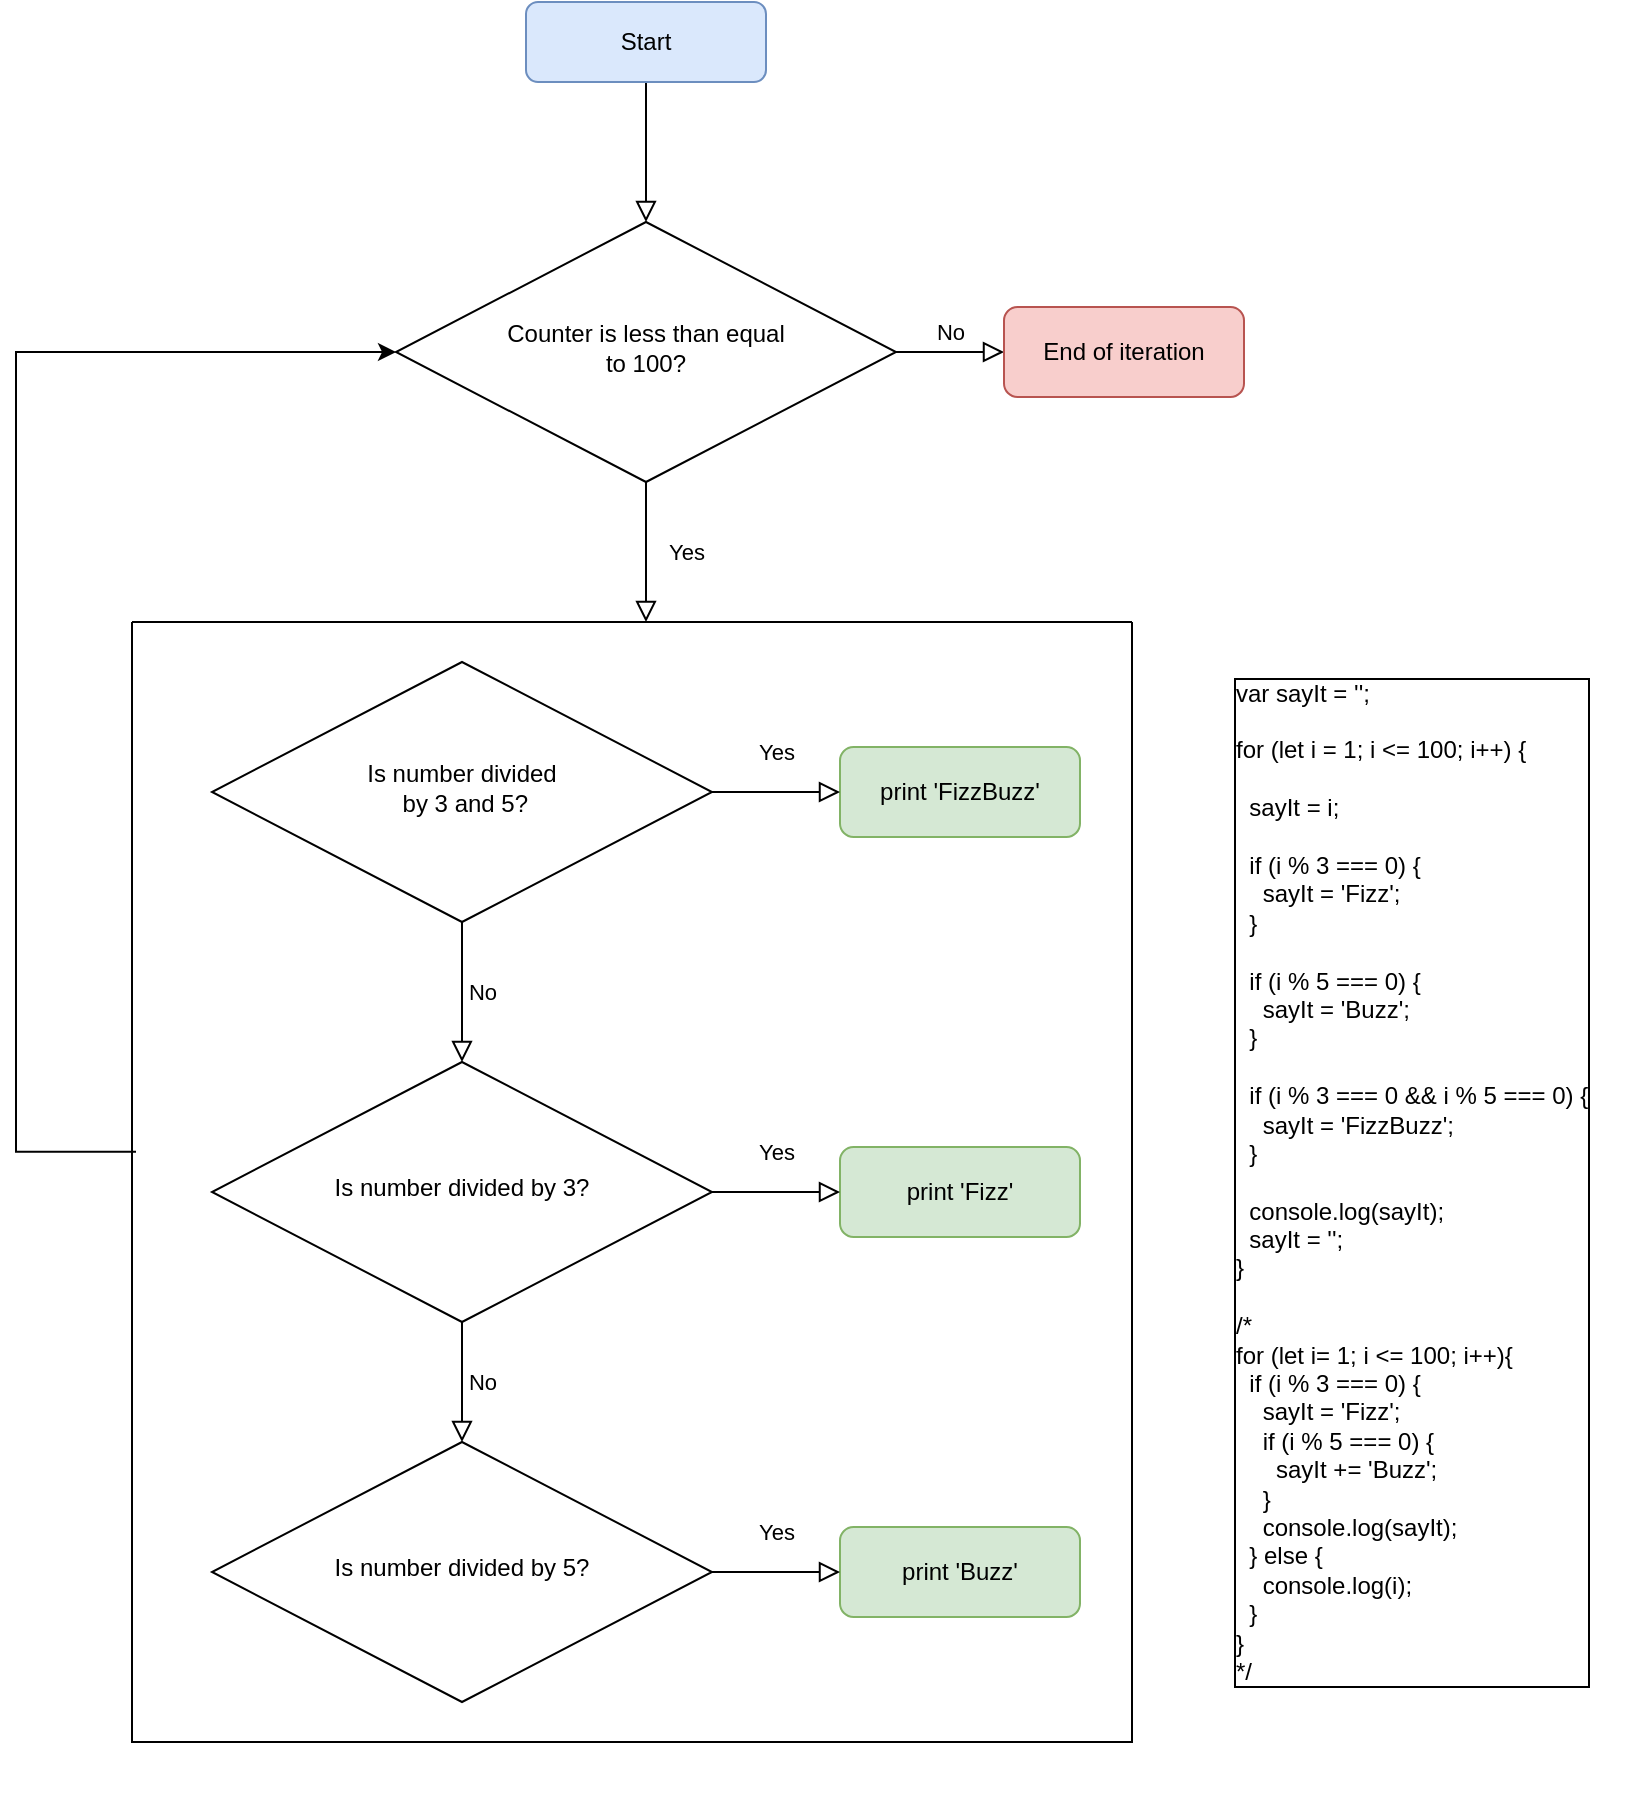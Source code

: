 <mxfile version="20.3.0" type="device"><diagram id="C5RBs43oDa-KdzZeNtuy" name="Page-1"><mxGraphModel dx="2031" dy="1236" grid="1" gridSize="10" guides="1" tooltips="1" connect="1" arrows="1" fold="1" page="1" pageScale="1" pageWidth="827" pageHeight="1169" math="0" shadow="0"><root><mxCell id="WIyWlLk6GJQsqaUBKTNV-0"/><mxCell id="WIyWlLk6GJQsqaUBKTNV-1" parent="WIyWlLk6GJQsqaUBKTNV-0"/><mxCell id="WIyWlLk6GJQsqaUBKTNV-2" value="" style="rounded=0;html=1;jettySize=auto;orthogonalLoop=1;fontSize=11;endArrow=block;endFill=0;endSize=8;strokeWidth=1;shadow=0;labelBackgroundColor=none;edgeStyle=orthogonalEdgeStyle;" parent="WIyWlLk6GJQsqaUBKTNV-1" source="WIyWlLk6GJQsqaUBKTNV-3" target="WIyWlLk6GJQsqaUBKTNV-6" edge="1"><mxGeometry relative="1" as="geometry"/></mxCell><mxCell id="WIyWlLk6GJQsqaUBKTNV-3" value="Start" style="rounded=1;whiteSpace=wrap;html=1;fontSize=12;glass=0;strokeWidth=1;shadow=0;fillColor=#dae8fc;strokeColor=#6c8ebf;" parent="WIyWlLk6GJQsqaUBKTNV-1" vertex="1"><mxGeometry x="275" y="110" width="120" height="40" as="geometry"/></mxCell><mxCell id="WIyWlLk6GJQsqaUBKTNV-5" value="No" style="edgeStyle=orthogonalEdgeStyle;rounded=0;html=1;jettySize=auto;orthogonalLoop=1;fontSize=11;endArrow=block;endFill=0;endSize=8;strokeWidth=1;shadow=0;labelBackgroundColor=none;" parent="WIyWlLk6GJQsqaUBKTNV-1" source="WIyWlLk6GJQsqaUBKTNV-6" target="WIyWlLk6GJQsqaUBKTNV-7" edge="1"><mxGeometry y="10" relative="1" as="geometry"><mxPoint as="offset"/></mxGeometry></mxCell><mxCell id="WIyWlLk6GJQsqaUBKTNV-6" value="Counter is less than equal&lt;br&gt;to 100?" style="rhombus;whiteSpace=wrap;html=1;shadow=0;fontFamily=Helvetica;fontSize=12;align=center;strokeWidth=1;spacing=6;spacingTop=-4;" parent="WIyWlLk6GJQsqaUBKTNV-1" vertex="1"><mxGeometry x="210" y="220" width="250" height="130" as="geometry"/></mxCell><mxCell id="WIyWlLk6GJQsqaUBKTNV-7" value="End of iteration" style="rounded=1;whiteSpace=wrap;html=1;fontSize=12;glass=0;strokeWidth=1;shadow=0;fillColor=#f8cecc;strokeColor=#b85450;" parent="WIyWlLk6GJQsqaUBKTNV-1" vertex="1"><mxGeometry x="514" y="262.5" width="120" height="45" as="geometry"/></mxCell><mxCell id="e5v4EFCaro4sKw2hg5Wu-1" value="&lt;div style=&quot;font-size: 12px;&quot;&gt;var sayIt = '';&lt;/div&gt;&lt;div style=&quot;font-size: 12px;&quot;&gt;&lt;br style=&quot;font-size: 12px;&quot;&gt;&lt;/div&gt;&lt;div style=&quot;font-size: 12px;&quot;&gt;for (let i = 1; i &amp;lt;= 100; i++) {&lt;/div&gt;&lt;div style=&quot;font-size: 12px;&quot;&gt;&amp;nbsp;&amp;nbsp;&lt;/div&gt;&lt;div style=&quot;font-size: 12px;&quot;&gt;&amp;nbsp; sayIt = i;&lt;/div&gt;&lt;div style=&quot;font-size: 12px;&quot;&gt;&amp;nbsp;&amp;nbsp;&lt;/div&gt;&lt;div style=&quot;font-size: 12px;&quot;&gt;&amp;nbsp; if (i % 3 === 0) {&lt;/div&gt;&lt;div style=&quot;font-size: 12px;&quot;&gt;&amp;nbsp; &amp;nbsp; sayIt = 'Fizz';&lt;/div&gt;&lt;div style=&quot;font-size: 12px;&quot;&gt;&amp;nbsp; }&lt;/div&gt;&lt;div style=&quot;font-size: 12px;&quot;&gt;&lt;br style=&quot;font-size: 12px;&quot;&gt;&lt;/div&gt;&lt;div style=&quot;font-size: 12px;&quot;&gt;&amp;nbsp; if (i % 5 === 0) {&lt;/div&gt;&lt;div style=&quot;font-size: 12px;&quot;&gt;&amp;nbsp; &amp;nbsp; sayIt = 'Buzz';&lt;/div&gt;&lt;div style=&quot;font-size: 12px;&quot;&gt;&amp;nbsp; }&lt;/div&gt;&lt;div style=&quot;font-size: 12px;&quot;&gt;&lt;br style=&quot;font-size: 12px;&quot;&gt;&lt;/div&gt;&lt;div style=&quot;font-size: 12px;&quot;&gt;&amp;nbsp; if (i % 3 === 0 &amp;amp;&amp;amp; i % 5 === 0) {&lt;/div&gt;&lt;div style=&quot;font-size: 12px;&quot;&gt;&amp;nbsp; &amp;nbsp; sayIt = 'FizzBuzz';&lt;/div&gt;&lt;div style=&quot;font-size: 12px;&quot;&gt;&amp;nbsp; }&lt;/div&gt;&lt;div style=&quot;font-size: 12px;&quot;&gt;&amp;nbsp;&amp;nbsp;&lt;/div&gt;&lt;div style=&quot;font-size: 12px;&quot;&gt;&amp;nbsp; console.log(sayIt);&lt;/div&gt;&lt;div style=&quot;font-size: 12px;&quot;&gt;&amp;nbsp; sayIt = '';&lt;/div&gt;&lt;div style=&quot;font-size: 12px;&quot;&gt;}&lt;/div&gt;&lt;div style=&quot;font-size: 12px;&quot;&gt;&lt;br style=&quot;font-size: 12px;&quot;&gt;&lt;/div&gt;&lt;div style=&quot;font-size: 12px;&quot;&gt;/*&lt;/div&gt;&lt;div style=&quot;font-size: 12px;&quot;&gt;for (let i= 1; i &amp;lt;= 100; i++){&lt;/div&gt;&lt;div style=&quot;font-size: 12px;&quot;&gt;&amp;nbsp; if (i % 3 === 0) {&lt;/div&gt;&lt;div style=&quot;font-size: 12px;&quot;&gt;&amp;nbsp; &amp;nbsp; sayIt = 'Fizz';&lt;/div&gt;&lt;div style=&quot;font-size: 12px;&quot;&gt;&amp;nbsp; &amp;nbsp; if (i % 5 === 0) {&lt;/div&gt;&lt;div style=&quot;font-size: 12px;&quot;&gt;&amp;nbsp; &amp;nbsp; &amp;nbsp; sayIt += 'Buzz';&lt;/div&gt;&lt;div style=&quot;font-size: 12px;&quot;&gt;&amp;nbsp; &amp;nbsp; }&lt;/div&gt;&lt;div style=&quot;font-size: 12px;&quot;&gt;&amp;nbsp; &amp;nbsp; console.log(sayIt);&lt;/div&gt;&lt;div style=&quot;font-size: 12px;&quot;&gt;&amp;nbsp; } else {&lt;/div&gt;&lt;div style=&quot;font-size: 12px;&quot;&gt;&amp;nbsp; &amp;nbsp; console.log(i);&lt;/div&gt;&lt;div style=&quot;font-size: 12px;&quot;&gt;&amp;nbsp; }&lt;/div&gt;&lt;div style=&quot;font-size: 12px;&quot;&gt;}&lt;/div&gt;&lt;div style=&quot;font-size: 12px;&quot;&gt;*/&lt;/div&gt;" style="text;html=1;strokeColor=none;fillColor=none;align=left;verticalAlign=middle;whiteSpace=wrap;rounded=0;labelBorderColor=default;spacing=2;spacingLeft=0;labelBackgroundColor=none;fontSize=12;" vertex="1" parent="WIyWlLk6GJQsqaUBKTNV-1"><mxGeometry x="627" y="385" width="200" height="630" as="geometry"/></mxCell><mxCell id="e5v4EFCaro4sKw2hg5Wu-14" value="" style="edgeStyle=elbowEdgeStyle;elbow=vertical;endArrow=classic;html=1;rounded=0;fontSize=12;entryX=0;entryY=0.5;entryDx=0;entryDy=0;exitX=0.004;exitY=0.473;exitDx=0;exitDy=0;exitPerimeter=0;" edge="1" parent="WIyWlLk6GJQsqaUBKTNV-1" source="e5v4EFCaro4sKw2hg5Wu-15" target="WIyWlLk6GJQsqaUBKTNV-6"><mxGeometry width="50" height="50" relative="1" as="geometry"><mxPoint x="320" y="1060" as="sourcePoint"/><mxPoint x="80" y="340" as="targetPoint"/><Array as="points"><mxPoint x="20" y="620"/><mxPoint x="820" y="860"/><mxPoint x="950" y="1090"/><mxPoint x="810" y="1090"/><mxPoint x="890" y="1010"/><mxPoint x="830" y="920"/><mxPoint x="830" y="690"/></Array></mxGeometry></mxCell><mxCell id="e5v4EFCaro4sKw2hg5Wu-15" value="" style="swimlane;startSize=0;labelBackgroundColor=none;labelBorderColor=default;fontSize=12;" vertex="1" parent="WIyWlLk6GJQsqaUBKTNV-1"><mxGeometry x="78" y="420" width="500" height="560" as="geometry"><mxRectangle x="120" y="470" width="50" height="40" as="alternateBounds"/></mxGeometry></mxCell><mxCell id="e5v4EFCaro4sKw2hg5Wu-0" value="Is number divided&lt;br&gt;&amp;nbsp;by 3 and 5?" style="rhombus;whiteSpace=wrap;html=1;shadow=0;fontFamily=Helvetica;fontSize=12;align=center;strokeWidth=1;spacing=6;spacingTop=-4;" vertex="1" parent="e5v4EFCaro4sKw2hg5Wu-15"><mxGeometry x="40" y="20" width="250" height="130" as="geometry"/></mxCell><mxCell id="e5v4EFCaro4sKw2hg5Wu-3" value="print 'FizzBuzz'" style="rounded=1;whiteSpace=wrap;html=1;fontSize=12;glass=0;strokeWidth=1;shadow=0;fillColor=#d5e8d4;strokeColor=#82b366;" vertex="1" parent="e5v4EFCaro4sKw2hg5Wu-15"><mxGeometry x="354" y="62.5" width="120" height="45" as="geometry"/></mxCell><mxCell id="e5v4EFCaro4sKw2hg5Wu-8" value="print 'Fizz'" style="rounded=1;whiteSpace=wrap;html=1;fontSize=12;glass=0;strokeWidth=1;shadow=0;fillColor=#d5e8d4;strokeColor=#82b366;" vertex="1" parent="e5v4EFCaro4sKw2hg5Wu-15"><mxGeometry x="354" y="262.5" width="120" height="45" as="geometry"/></mxCell><mxCell id="e5v4EFCaro4sKw2hg5Wu-6" value="Is number divided by 3?" style="rhombus;whiteSpace=wrap;html=1;shadow=0;fontFamily=Helvetica;fontSize=12;align=center;strokeWidth=1;spacing=6;spacingTop=-4;" vertex="1" parent="e5v4EFCaro4sKw2hg5Wu-15"><mxGeometry x="40" y="220" width="250" height="130" as="geometry"/></mxCell><mxCell id="e5v4EFCaro4sKw2hg5Wu-10" value="Is number divided by 5?" style="rhombus;whiteSpace=wrap;html=1;shadow=0;fontFamily=Helvetica;fontSize=12;align=center;strokeWidth=1;spacing=6;spacingTop=-4;" vertex="1" parent="e5v4EFCaro4sKw2hg5Wu-15"><mxGeometry x="40" y="410" width="250" height="130" as="geometry"/></mxCell><mxCell id="e5v4EFCaro4sKw2hg5Wu-12" value="print 'Buzz'" style="rounded=1;whiteSpace=wrap;html=1;fontSize=12;glass=0;strokeWidth=1;shadow=0;fillColor=#d5e8d4;strokeColor=#82b366;" vertex="1" parent="e5v4EFCaro4sKw2hg5Wu-15"><mxGeometry x="354" y="452.5" width="120" height="45" as="geometry"/></mxCell><mxCell id="e5v4EFCaro4sKw2hg5Wu-2" value="Yes" style="rounded=0;html=1;jettySize=auto;orthogonalLoop=1;fontSize=11;endArrow=block;endFill=0;endSize=8;strokeWidth=1;shadow=0;labelBackgroundColor=none;edgeStyle=orthogonalEdgeStyle;exitX=1;exitY=0.5;exitDx=0;exitDy=0;entryX=0;entryY=0.5;entryDx=0;entryDy=0;" edge="1" parent="e5v4EFCaro4sKw2hg5Wu-15" source="e5v4EFCaro4sKw2hg5Wu-0" target="e5v4EFCaro4sKw2hg5Wu-3"><mxGeometry y="20" relative="1" as="geometry"><mxPoint as="offset"/><mxPoint x="410" y="20" as="sourcePoint"/><mxPoint x="500" y="65" as="targetPoint"/><Array as="points"/></mxGeometry></mxCell><mxCell id="e5v4EFCaro4sKw2hg5Wu-7" value="Yes" style="rounded=0;html=1;jettySize=auto;orthogonalLoop=1;fontSize=11;endArrow=block;endFill=0;endSize=8;strokeWidth=1;shadow=0;labelBackgroundColor=none;edgeStyle=orthogonalEdgeStyle;exitX=1;exitY=0.5;exitDx=0;exitDy=0;entryX=0;entryY=0.5;entryDx=0;entryDy=0;" edge="1" parent="e5v4EFCaro4sKw2hg5Wu-15" source="e5v4EFCaro4sKw2hg5Wu-6" target="e5v4EFCaro4sKw2hg5Wu-8"><mxGeometry y="20" relative="1" as="geometry"><mxPoint as="offset"/><mxPoint x="410" y="220" as="sourcePoint"/><mxPoint x="500" y="265" as="targetPoint"/><Array as="points"/></mxGeometry></mxCell><mxCell id="e5v4EFCaro4sKw2hg5Wu-9" value="No" style="edgeStyle=orthogonalEdgeStyle;rounded=0;html=1;jettySize=auto;orthogonalLoop=1;fontSize=11;endArrow=block;endFill=0;endSize=8;strokeWidth=1;shadow=0;labelBackgroundColor=none;exitX=0.5;exitY=1;exitDx=0;exitDy=0;" edge="1" parent="e5v4EFCaro4sKw2hg5Wu-15" source="e5v4EFCaro4sKw2hg5Wu-0" target="e5v4EFCaro4sKw2hg5Wu-6"><mxGeometry y="10" relative="1" as="geometry"><mxPoint as="offset"/><mxPoint x="133" y="170" as="sourcePoint"/><mxPoint x="197" y="170" as="targetPoint"/></mxGeometry></mxCell><mxCell id="e5v4EFCaro4sKw2hg5Wu-13" value="No" style="edgeStyle=orthogonalEdgeStyle;rounded=0;html=1;jettySize=auto;orthogonalLoop=1;fontSize=11;endArrow=block;endFill=0;endSize=8;strokeWidth=1;shadow=0;labelBackgroundColor=none;" edge="1" parent="e5v4EFCaro4sKw2hg5Wu-15" source="e5v4EFCaro4sKw2hg5Wu-6" target="e5v4EFCaro4sKw2hg5Wu-10"><mxGeometry y="10" relative="1" as="geometry"><mxPoint as="offset"/><mxPoint x="164.5" y="330" as="sourcePoint"/><mxPoint x="164.5" y="400" as="targetPoint"/></mxGeometry></mxCell><mxCell id="e5v4EFCaro4sKw2hg5Wu-11" value="Yes" style="rounded=0;html=1;jettySize=auto;orthogonalLoop=1;fontSize=11;endArrow=block;endFill=0;endSize=8;strokeWidth=1;shadow=0;labelBackgroundColor=none;edgeStyle=orthogonalEdgeStyle;exitX=1;exitY=0.5;exitDx=0;exitDy=0;entryX=0;entryY=0.5;entryDx=0;entryDy=0;" edge="1" parent="e5v4EFCaro4sKw2hg5Wu-15" source="e5v4EFCaro4sKw2hg5Wu-10" target="e5v4EFCaro4sKw2hg5Wu-12"><mxGeometry y="20" relative="1" as="geometry"><mxPoint as="offset"/><mxPoint x="410" y="410" as="sourcePoint"/><mxPoint x="500" y="455" as="targetPoint"/><Array as="points"/></mxGeometry></mxCell><mxCell id="e5v4EFCaro4sKw2hg5Wu-17" value="Yes" style="rounded=0;html=1;jettySize=auto;orthogonalLoop=1;fontSize=11;endArrow=block;endFill=0;endSize=8;strokeWidth=1;shadow=0;labelBackgroundColor=none;edgeStyle=orthogonalEdgeStyle;exitX=0.5;exitY=1;exitDx=0;exitDy=0;entryX=0.514;entryY=0;entryDx=0;entryDy=0;entryPerimeter=0;" edge="1" parent="WIyWlLk6GJQsqaUBKTNV-1" source="WIyWlLk6GJQsqaUBKTNV-6" target="e5v4EFCaro4sKw2hg5Wu-15"><mxGeometry y="20" relative="1" as="geometry"><mxPoint as="offset"/><mxPoint x="331" y="390" as="sourcePoint"/><mxPoint x="395" y="390" as="targetPoint"/><Array as="points"/></mxGeometry></mxCell></root></mxGraphModel></diagram></mxfile>